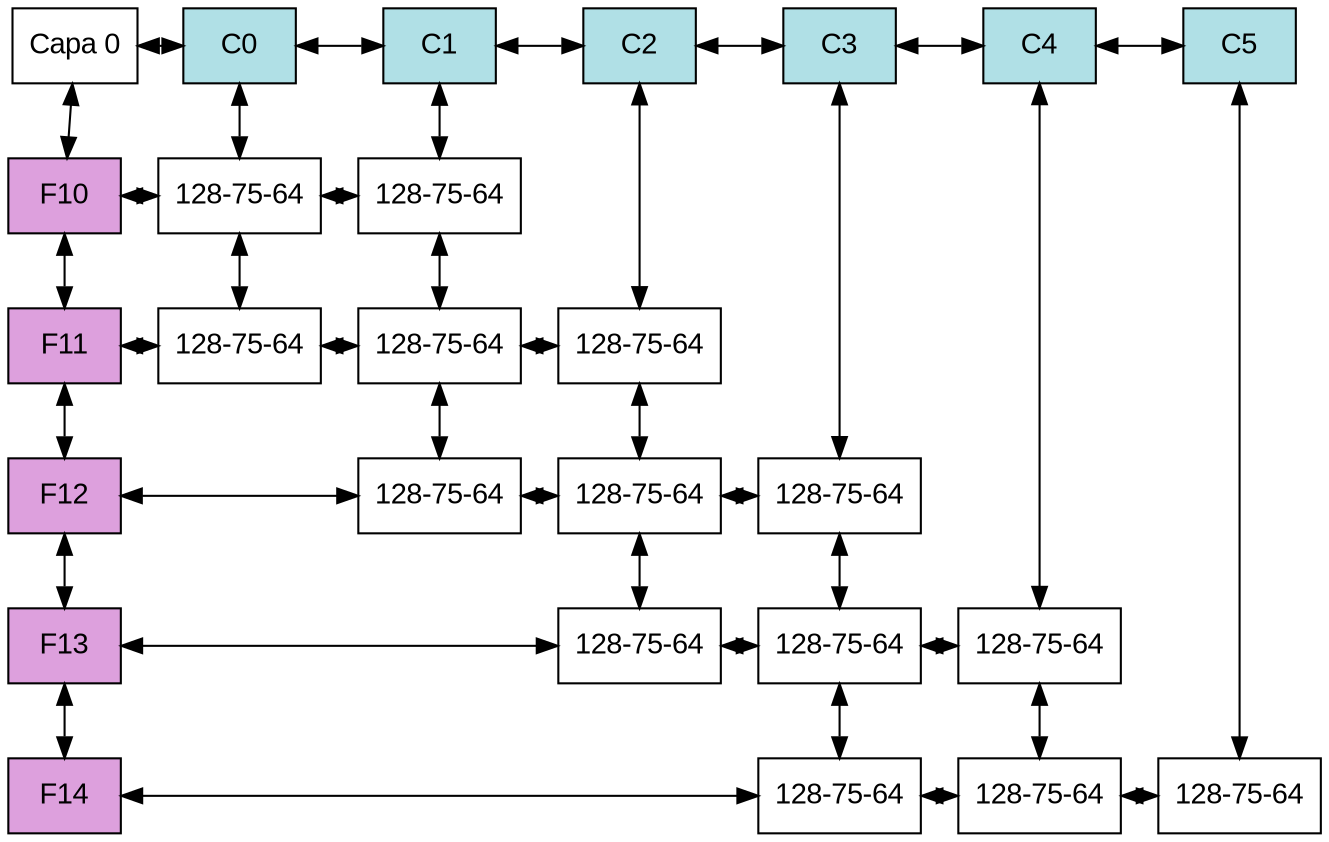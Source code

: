 digraph T{
	node[shape=box fontname="Arial" fillcolor="white" style=filled];
	edge[dir="both"];
	Root[label = "Capa 0", group="0"];
	F10[group="0" fillcolor="plum"];
	F11[group="0" fillcolor="plum"];
	F12[group="0" fillcolor="plum"];
	F13[group="0" fillcolor="plum"];
	F14[group="0" fillcolor="plum"];
	C0[group="0" fillcolor="powderblue"];
	C1[group="1" fillcolor="powderblue"];
	C2[group="2" fillcolor="powderblue"];
	C3[group="3" fillcolor="powderblue"];
	C4[group="4" fillcolor="powderblue"];
	C5[group="5" fillcolor="powderblue"];
	N10_0[group="0" label="128-75-64"];
	N11_0[group="0" label="128-75-64"];
	N10_1[group="1" label="128-75-64"];
	N11_1[group="1" label="128-75-64"];
	N12_1[group="1" label="128-75-64"];
	N11_2[group="2" label="128-75-64"];
	N12_2[group="2" label="128-75-64"];
	N13_2[group="2" label="128-75-64"];
	N12_3[group="3" label="128-75-64"];
	N13_3[group="3" label="128-75-64"];
	N14_3[group="3" label="128-75-64"];
	N13_4[group="4" label="128-75-64"];
	N14_4[group="4" label="128-75-64"];
	N14_5[group="5" label="128-75-64"];
	subgraph columnHeader {
		rank = same;
		Root -> C0 -> C1 -> C2 -> C3 -> C4 -> C5;
	}
	subgraph row10 {
		rank = same;
		F10 -> N10_0 -> N10_1;
	}
	subgraph row11 {
		rank = same;
		F11 -> N11_0 -> N11_1 -> N11_2;
	}
	subgraph row12 {
		rank = same;
		F12 -> N12_1 -> N12_2 -> N12_3;
	}
	subgraph row13 {
		rank = same;
		F13 -> N13_2 -> N13_3 -> N13_4;
	}
	subgraph row14 {
		rank = same;
		F14 -> N14_3 -> N14_4 -> N14_5;
	}
	subgraph rowHeader {
		Root -> F10 -> F11 -> F12 -> F13 -> F14;
	}
	subgraph column0 {
		C0 -> N10_0 -> N11_0;
	}
	subgraph column1 {
		C1 -> N10_1 -> N11_1 -> N12_1;
	}
	subgraph column2 {
		C2 -> N11_2 -> N12_2 -> N13_2;
	}
	subgraph column3 {
		C3 -> N12_3 -> N13_3 -> N14_3;
	}
	subgraph column4 {
		C4 -> N13_4 -> N14_4;
	}
	subgraph column5 {
		C5 -> N14_5;
	}
}